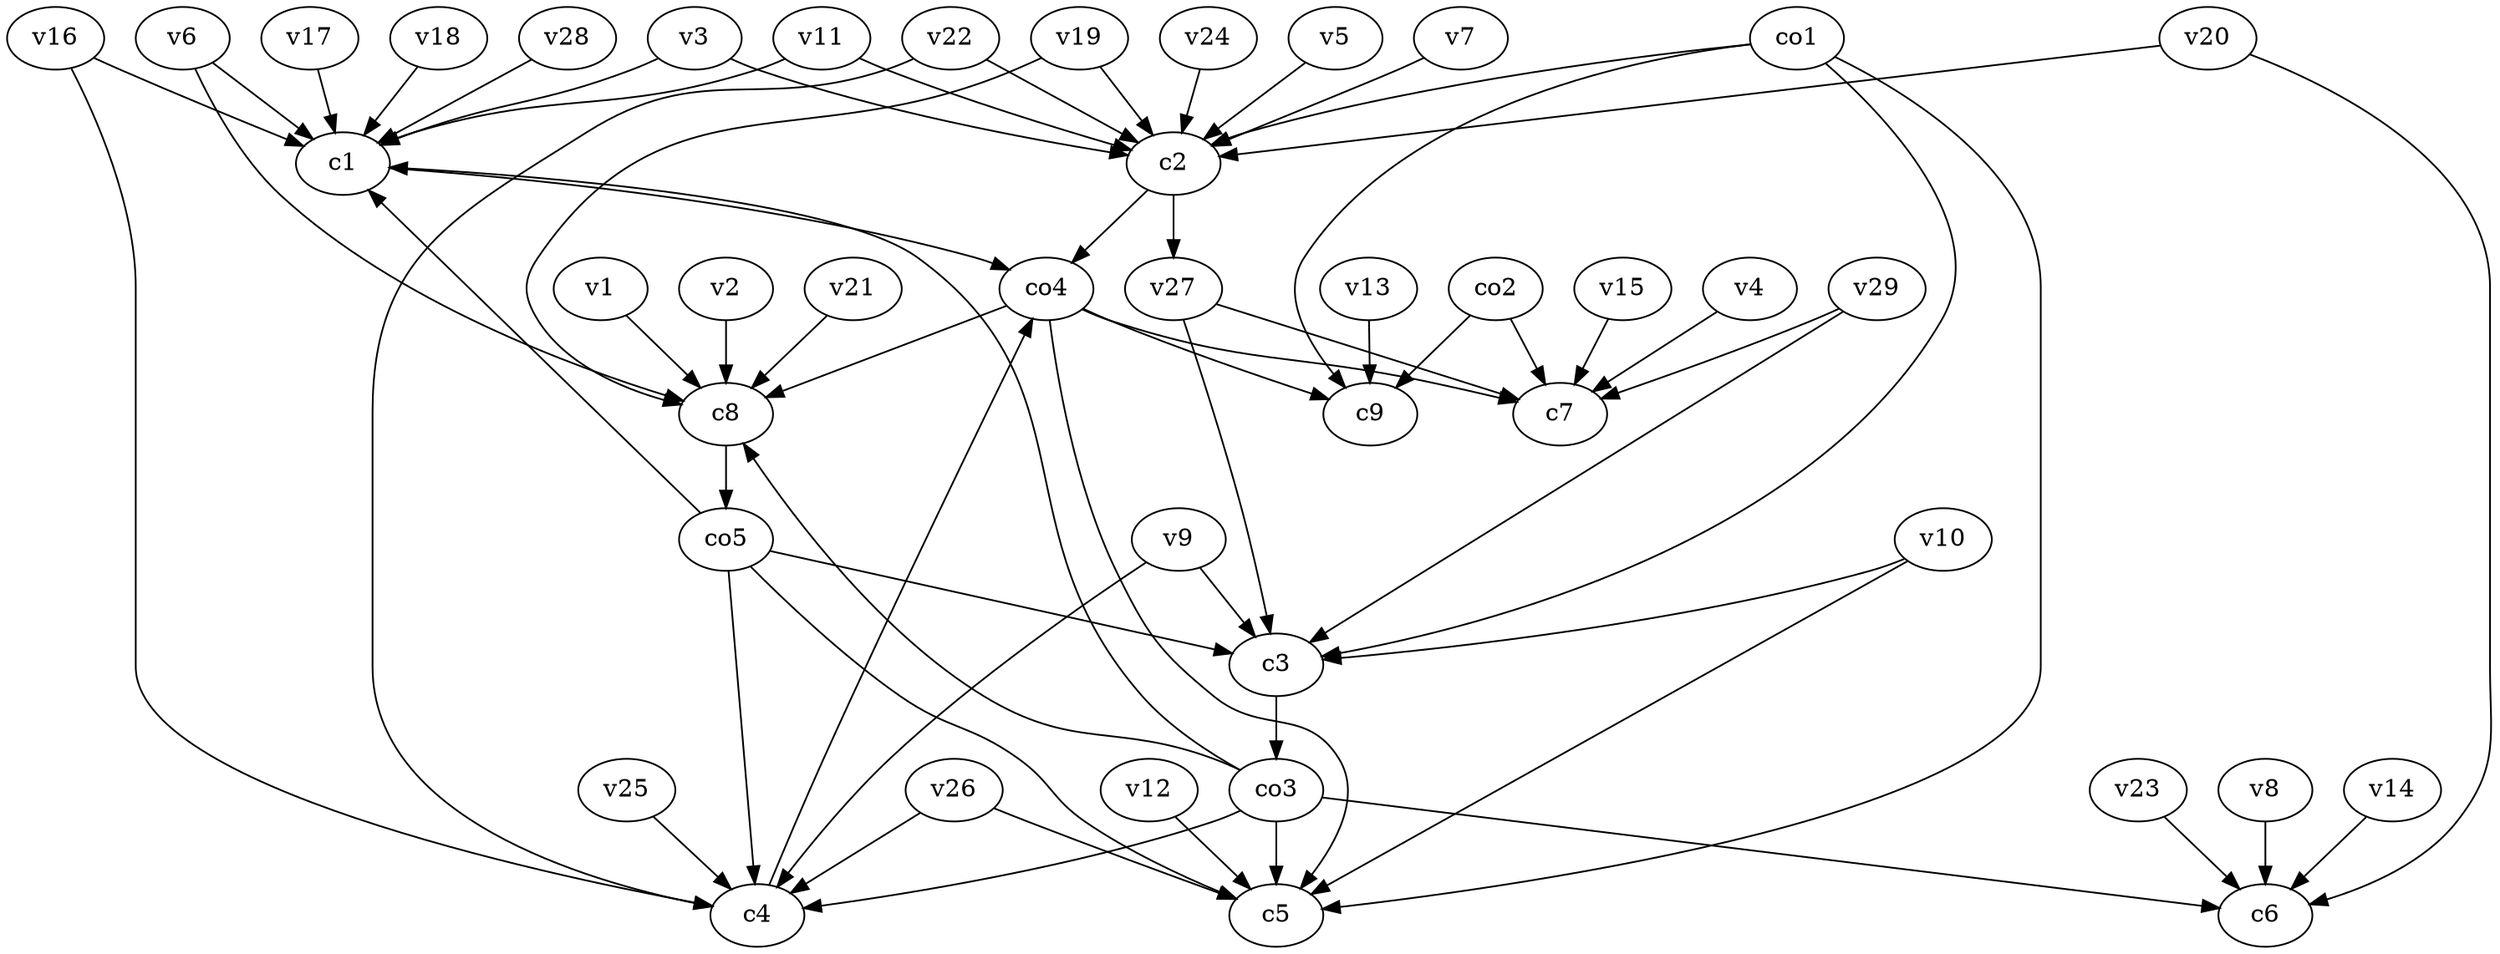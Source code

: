 strict digraph  {
c1;
c2;
c3;
c4;
c5;
c6;
c7;
c8;
c9;
v1;
v2;
v3;
v4;
v5;
v6;
v7;
v8;
v9;
v10;
v11;
v12;
v13;
v14;
v15;
v16;
v17;
v18;
v19;
v20;
v21;
v22;
v23;
v24;
v25;
v26;
v27;
v28;
v29;
co1;
co2;
co3;
co4;
co5;
c1 -> co4  [weight=1];
c2 -> co4  [weight=1];
c2 -> v27  [weight=1];
c3 -> co3  [weight=1];
c4 -> co4  [weight=1];
c8 -> co5  [weight=1];
v1 -> c8  [weight=1];
v2 -> c8  [weight=1];
v3 -> c2  [weight=1];
v3 -> c1  [weight=1];
v4 -> c7  [weight=1];
v5 -> c2  [weight=1];
v6 -> c1  [weight=1];
v6 -> c8  [weight=1];
v7 -> c2  [weight=1];
v8 -> c6  [weight=1];
v9 -> c3  [weight=1];
v9 -> c4  [weight=1];
v10 -> c5  [weight=1];
v10 -> c3  [weight=1];
v11 -> c2  [weight=1];
v11 -> c1  [weight=1];
v12 -> c5  [weight=1];
v13 -> c9  [weight=1];
v14 -> c6  [weight=1];
v15 -> c7  [weight=1];
v16 -> c4  [weight=1];
v16 -> c1  [weight=1];
v17 -> c1  [weight=1];
v18 -> c1  [weight=1];
v19 -> c8  [weight=1];
v19 -> c2  [weight=1];
v20 -> c6  [weight=1];
v20 -> c2  [weight=1];
v21 -> c8  [weight=1];
v22 -> c2  [weight=1];
v22 -> c4  [weight=1];
v23 -> c6  [weight=1];
v24 -> c2  [weight=1];
v25 -> c4  [weight=1];
v26 -> c5  [weight=1];
v26 -> c4  [weight=1];
v27 -> c3  [weight=1];
v27 -> c7  [weight=1];
v28 -> c1  [weight=1];
v29 -> c3  [weight=1];
v29 -> c7  [weight=1];
co1 -> c2  [weight=1];
co1 -> c9  [weight=1];
co1 -> c5  [weight=1];
co1 -> c3  [weight=1];
co2 -> c7  [weight=1];
co2 -> c9  [weight=1];
co3 -> c8  [weight=1];
co3 -> c1  [weight=1];
co3 -> c6  [weight=1];
co3 -> c4  [weight=1];
co3 -> c5  [weight=1];
co4 -> c7  [weight=1];
co4 -> c8  [weight=1];
co4 -> c5  [weight=1];
co4 -> c9  [weight=1];
co5 -> c1  [weight=1];
co5 -> c5  [weight=1];
co5 -> c4  [weight=1];
co5 -> c3  [weight=1];
}
